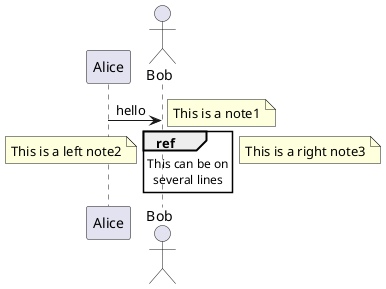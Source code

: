 {
  "sha1": "c8bhljaxwrqqw5difrqkmrei09vi6rw",
  "insertion": {
    "when": "2024-06-01T09:03:01.061Z",
    "url": "https://github.com/plantuml/plantuml/issues/1382",
    "user": "plantuml@gmail.com"
  }
}
@startuml
participant Alice
actor Bob

Alice -> Bob : hello
note right: This is a note1

ref over Bob
  This can be on
  several lines
end ref

note left: This is a left note2
note right: This is a right note3
@enduml

